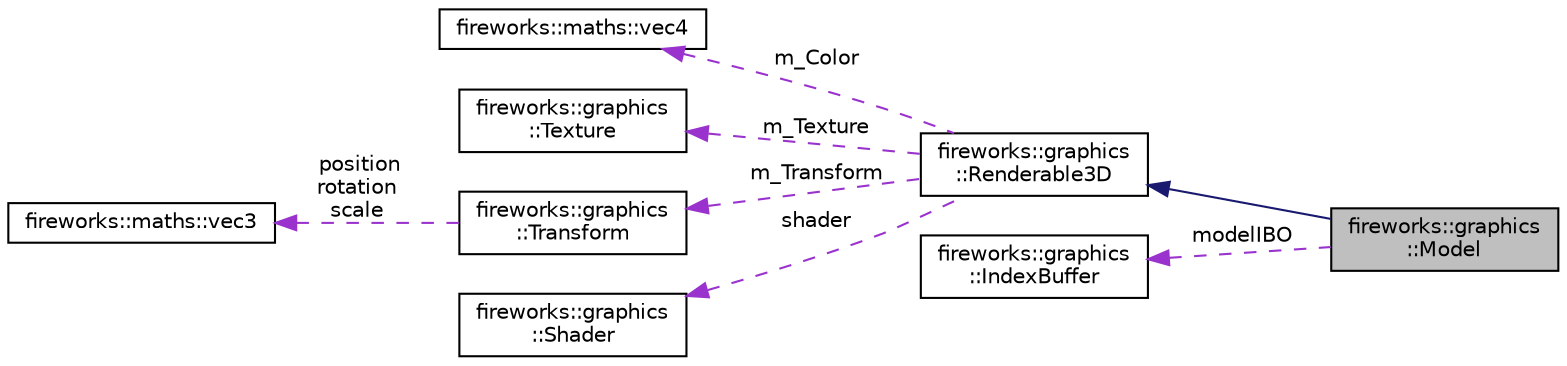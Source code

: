 digraph "fireworks::graphics::Model"
{
 // LATEX_PDF_SIZE
  edge [fontname="Helvetica",fontsize="10",labelfontname="Helvetica",labelfontsize="10"];
  node [fontname="Helvetica",fontsize="10",shape=record];
  rankdir="LR";
  Node1 [label="fireworks::graphics\l::Model",height=0.2,width=0.4,color="black", fillcolor="grey75", style="filled", fontcolor="black",tooltip="A 3D model object loaded externally."];
  Node2 -> Node1 [dir="back",color="midnightblue",fontsize="10",style="solid",fontname="Helvetica"];
  Node2 [label="fireworks::graphics\l::Renderable3D",height=0.2,width=0.4,color="black", fillcolor="white", style="filled",URL="$classfireworks_1_1graphics_1_1_renderable3_d.html",tooltip="The Class responsible for drawing the basic 3D Renderable objects onto the screen."];
  Node3 -> Node2 [dir="back",color="darkorchid3",fontsize="10",style="dashed",label=" m_Color" ,fontname="Helvetica"];
  Node3 [label="fireworks::maths::vec4",height=0.2,width=0.4,color="black", fillcolor="white", style="filled",URL="$structfireworks_1_1maths_1_1vec4.html",tooltip=" "];
  Node4 -> Node2 [dir="back",color="darkorchid3",fontsize="10",style="dashed",label=" m_Texture" ,fontname="Helvetica"];
  Node4 [label="fireworks::graphics\l::Texture",height=0.2,width=0.4,color="black", fillcolor="white", style="filled",URL="$classfireworks_1_1graphics_1_1_texture.html",tooltip="The class responsible for loading Textures."];
  Node5 -> Node2 [dir="back",color="darkorchid3",fontsize="10",style="dashed",label=" m_Transform" ,fontname="Helvetica"];
  Node5 [label="fireworks::graphics\l::Transform",height=0.2,width=0.4,color="black", fillcolor="white", style="filled",URL="$structfireworks_1_1graphics_1_1_transform.html",tooltip="The spacial orientation of an object in 3D space denoted by it's position, rotation and scale."];
  Node6 -> Node5 [dir="back",color="darkorchid3",fontsize="10",style="dashed",label=" position\nrotation\nscale" ,fontname="Helvetica"];
  Node6 [label="fireworks::maths::vec3",height=0.2,width=0.4,color="black", fillcolor="white", style="filled",URL="$structfireworks_1_1maths_1_1vec3.html",tooltip=" "];
  Node7 -> Node2 [dir="back",color="darkorchid3",fontsize="10",style="dashed",label=" shader" ,fontname="Helvetica"];
  Node7 [label="fireworks::graphics\l::Shader",height=0.2,width=0.4,color="black", fillcolor="white", style="filled",URL="$classfireworks_1_1graphics_1_1_shader.html",tooltip="The class responsible for creating amazing shaders."];
  Node8 -> Node1 [dir="back",color="darkorchid3",fontsize="10",style="dashed",label=" modelIBO" ,fontname="Helvetica"];
  Node8 [label="fireworks::graphics\l::IndexBuffer",height=0.2,width=0.4,color="black", fillcolor="white", style="filled",URL="$classfireworks_1_1graphics_1_1_index_buffer.html",tooltip="Creates Index Buffers."];
}
